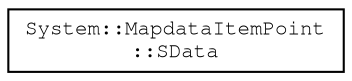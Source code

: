 digraph "Graphical Class Hierarchy"
{
 // LATEX_PDF_SIZE
  edge [fontname="FreeMono",fontsize="10",labelfontname="FreeMono",labelfontsize="10"];
  node [fontname="FreeMono",fontsize="10",shape=record];
  rankdir="LR";
  Node0 [label="System::MapdataItemPoint\l::SData",height=0.2,width=0.4,color="black", fillcolor="white", style="filled",URL="$class_system_1_1_mapdata_item_point.html#struct_system_1_1_mapdata_item_point_1_1_s_data",tooltip=" "];
}
